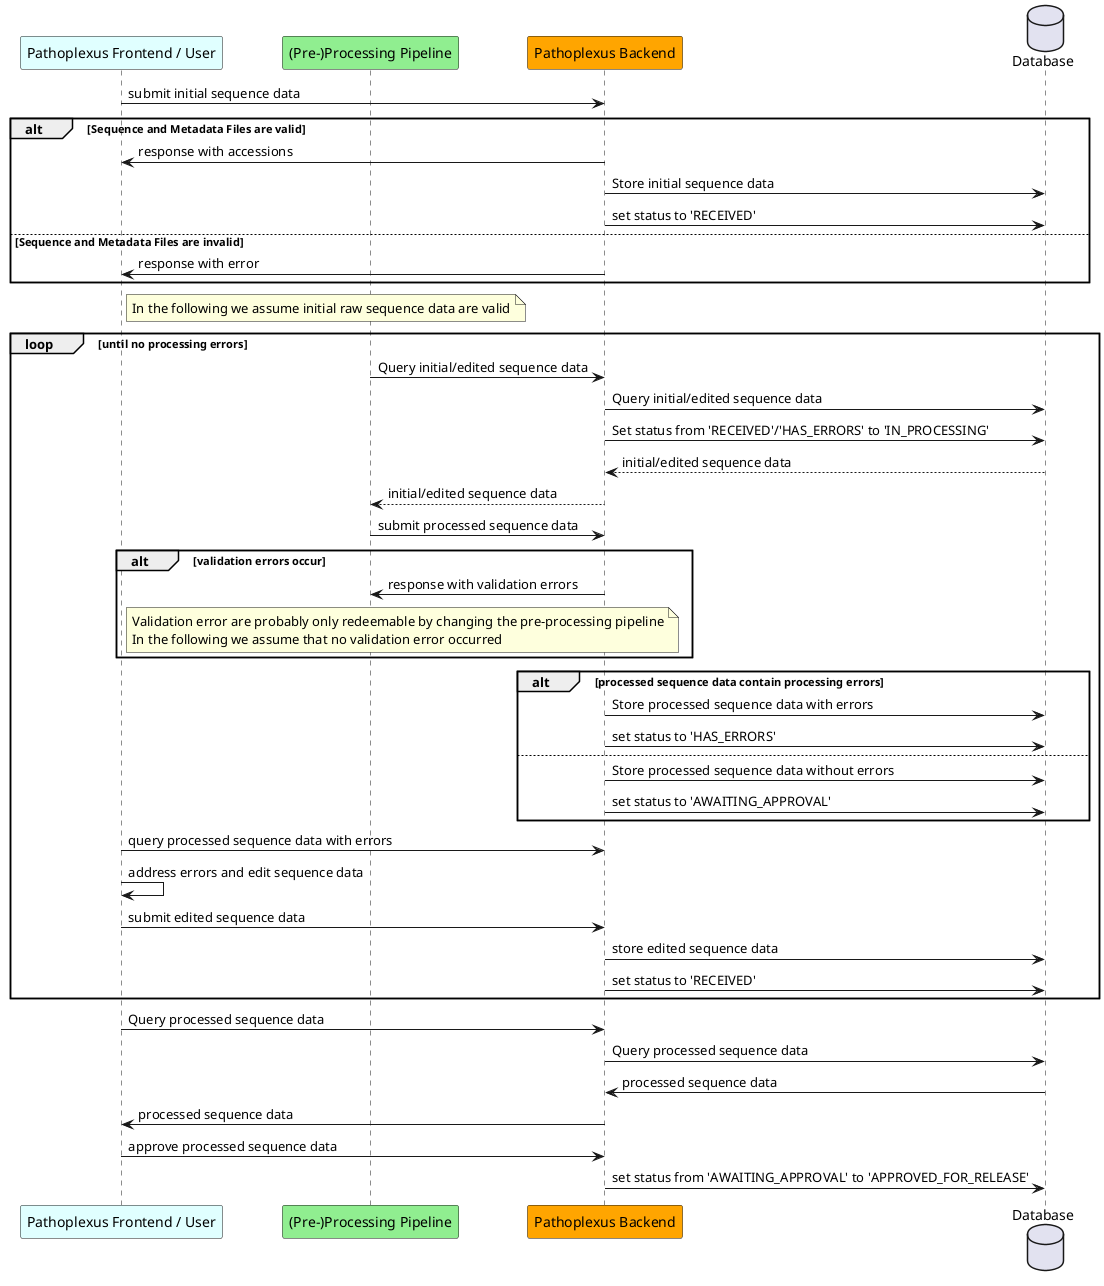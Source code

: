 @startuml
    participant "Pathoplexus Frontend / User" as frontend #LightCyan
    participant "(Pre-)Processing Pipeline" as processing #LightGreen
    participant "Pathoplexus Backend" as backend #Orange
    database "Database" as DB

    frontend -> backend: submit initial sequence data
    alt Sequence and Metadata Files are valid
        backend -> frontend: response with accessions
        backend -> DB: Store initial sequence data
        backend -> DB: set status to 'RECEIVED'
    else Sequence and Metadata Files are invalid
        backend -> frontend: response with error
    end

   note right of frontend
      In the following we assume initial raw sequence data are valid
   end note

    loop until no processing errors

        processing -> backend: Query initial/edited sequence data
        backend -> DB: Query initial/edited sequence data
        backend -> DB: Set status from 'RECEIVED'/'HAS_ERRORS' to 'IN_PROCESSING'
        DB --> backend: initial/edited sequence data
        backend --> processing: initial/edited sequence data

        processing -> backend: submit processed sequence data
        alt validation errors occur
            backend -> processing: response with validation errors
             note right of frontend
                  Validation error are probably only redeemable by changing the pre-processing pipeline
                  In the following we assume that no validation error occurred
               end note
        end loop

        alt processed sequence data contain processing errors
            backend -> DB: Store processed sequence data with errors
            backend -> DB: set status to 'HAS_ERRORS'
        else
            backend -> DB: Store processed sequence data without errors
            backend -> DB: set status to 'AWAITING_APPROVAL'
        end
         frontend -> backend: query processed sequence data with errors
        frontend -> frontend: address errors and edit sequence data

        frontend -> backend: submit edited sequence data
        backend -> DB: store edited sequence data
        backend -> DB: set status to 'RECEIVED'
    end loop


    frontend -> backend: Query processed sequence data
    backend -> DB: Query processed sequence data
    DB -> backend: processed sequence data
    backend -> frontend: processed sequence data

    frontend -> backend: approve processed sequence data
    backend -> DB: set status from 'AWAITING_APPROVAL' to 'APPROVED_FOR_RELEASE'

@enduml


